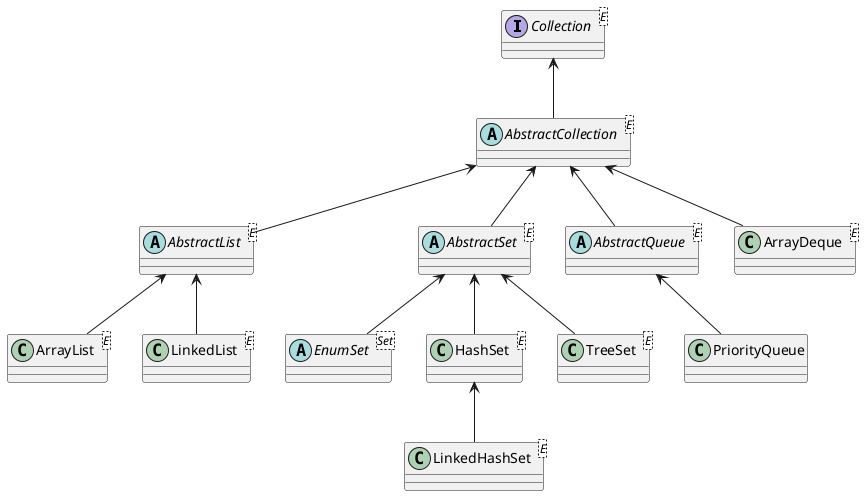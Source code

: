 @startuml

interface Collection<E>
abstract class AbstractCollection<E>
abstract class AbstractList<E>
class ArrayList<E>
class LinkedList<E>
abstract class AbstractSet<E>
abstract class EnumSet<Set>
class HashSet<E>
class LinkedHashSet<E>
class TreeSet<E>
abstract class AbstractQueue<E>
class ArrayDeque<E>
class PriorityQueue

Collection <-- AbstractCollection

AbstractCollection <-- AbstractList
AbstractCollection <-- AbstractSet
AbstractCollection <-- AbstractQueue

AbstractList <-- ArrayList
AbstractList <-- LinkedList

AbstractSet <-- HashSet
AbstractSet <-- EnumSet
AbstractSet <-- TreeSet

HashSet <-- LinkedHashSet

AbstractCollection <-- ArrayDeque
AbstractQueue <-- PriorityQueue

@enduml